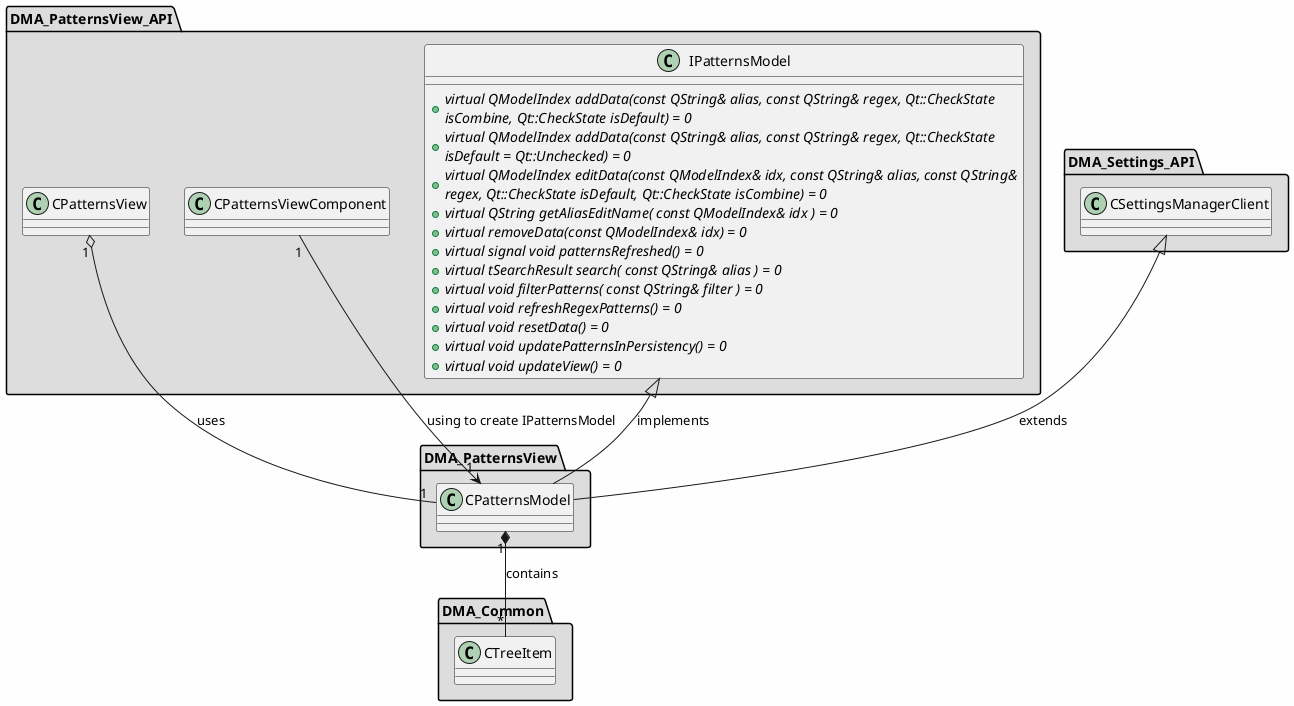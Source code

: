 
@startuml

skinparam backgroundColor #FEFEFE
skinparam wrapWidth 600
package "DMA_Common" #DDDDDD
{

class "CTreeItem"
{
}

}

package "DMA_PatternsView" #DDDDDD
{

class "CPatternsModel"
{
}

}

package "DMA_PatternsView_API" #DDDDDD
{

class "CPatternsView"
{
}

class "CPatternsViewComponent"
{
}

class "IPatternsModel"
{
    + {abstract} virtual QModelIndex addData(const QString& alias, const QString& regex, Qt::CheckState isCombine, Qt::CheckState isDefault) = 0
    + {abstract} virtual QModelIndex addData(const QString& alias, const QString& regex, Qt::CheckState isDefault = Qt::Unchecked) = 0
    + {abstract} virtual QModelIndex editData(const QModelIndex& idx, const QString& alias, const QString& regex, Qt::CheckState isDefault, Qt::CheckState isCombine) = 0
    + {abstract} virtual QString getAliasEditName( const QModelIndex& idx ) = 0
    + {abstract} virtual removeData(const QModelIndex& idx) = 0
    + {abstract} virtual signal void patternsRefreshed() = 0
    + {abstract} virtual tSearchResult search( const QString& alias ) = 0
    + {abstract} virtual void filterPatterns( const QString& filter ) = 0
    + {abstract} virtual void refreshRegexPatterns() = 0
    + {abstract} virtual void resetData() = 0
    + {abstract} virtual void updatePatternsInPersistency() = 0
    + {abstract} virtual void updateView() = 0
}

}

package "DMA_Settings_API" #DDDDDD
{

class "CSettingsManagerClient"
{
}

}

'====================Inheritance section====================
CSettingsManagerClient <|-- CPatternsModel : extends
IPatternsModel <|-- CPatternsModel : implements

'====================Dependencies section====================
CPatternsModel "1" *-- "*" CTreeItem : contains
CPatternsView "1" o-- "1" CPatternsModel : uses
CPatternsViewComponent "1" --> "1" CPatternsModel : using to create IPatternsModel

@enduml